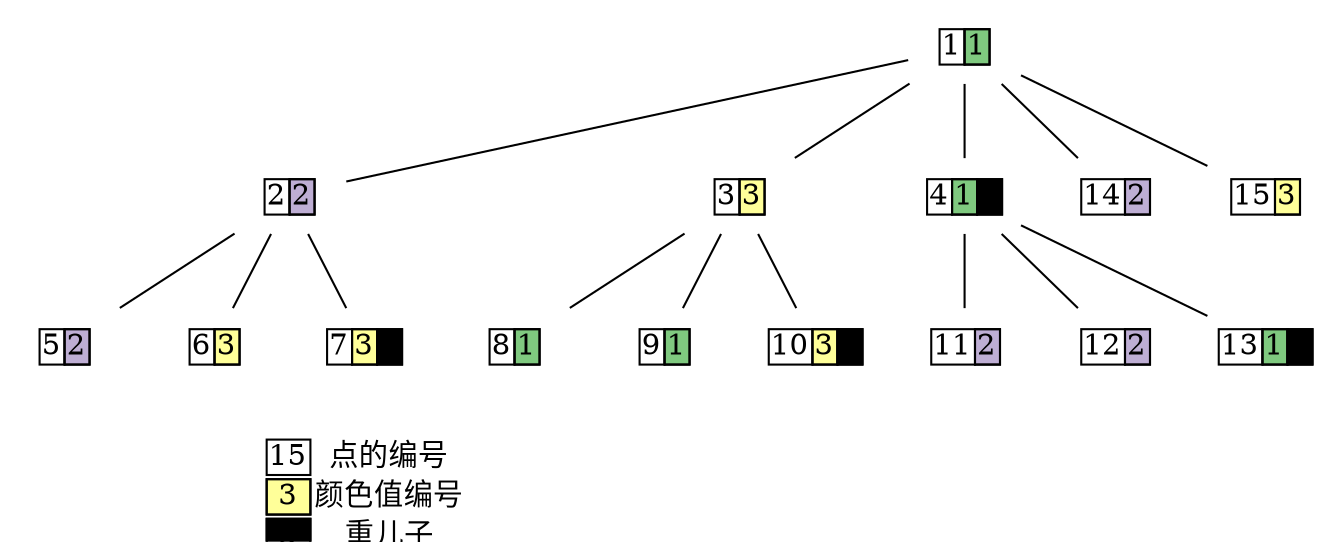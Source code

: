 graph cf600e {
    node[shape=plaintext fixedsize=true fillcolor=white colorscheme=accent8 ];
1--2;
1--3;
1--4;
1--14;
1--15;
2--5;
2--6;
2--7;
3--8;
3--9;
3--10;
4--11;
4--12;
4--13;
1[ label=< <TABLE CELLBORDER="1" BORDER="0" CELLSPACING="0" CELLPADDING="0"> <tr>
            <td PORT="" >1</td>
            <td PORT="" BGCOLOR="1">1</td>
        </tr> </TABLE> > ]
2[ label=< <TABLE CELLBORDER="1" BORDER="0" CELLSPACING="0" CELLPADDING="0"> <tr>
            <td PORT="" >2</td>
            <td PORT="" BGCOLOR="2">2</td>
        </tr> </TABLE> > ]
3[ label=< <TABLE CELLBORDER="1" BORDER="0" CELLSPACING="0" CELLPADDING="0"> <tr>
            <td PORT="" >3</td>
            <td PORT="" BGCOLOR="4">3</td>
        </tr> </TABLE> > ]
4[ label=< <TABLE CELLBORDER="1" BORDER="0" CELLSPACING="0" CELLPADDING="0"> <tr>
            <td PORT="" >4</td>
            <td PORT="" BGCOLOR="1">1</td>
            <td PORT="" BGCOLOR="9">h</td>
        </tr> </TABLE> > ]
5[ label=< <TABLE CELLBORDER="1" BORDER="0" CELLSPACING="0" CELLPADDING="0"> <tr>
            <td PORT="" >5</td>
            <td PORT="" BGCOLOR="2">2</td>
        </tr> </TABLE> > ]
6[ label=< <TABLE CELLBORDER="1" BORDER="0" CELLSPACING="0" CELLPADDING="0"> <tr>
            <td PORT="" >6</td>
            <td PORT="" BGCOLOR="4">3</td>
        </tr> </TABLE> > ]
7[ label=< <TABLE CELLBORDER="1" BORDER="0" CELLSPACING="0" CELLPADDING="0"> <tr>
            <td PORT="" >7</td>
            <td PORT="" BGCOLOR="4">3</td>
            <td PORT="" BGCOLOR="9">h</td>
        </tr> </TABLE> > ]
8[ label=< <TABLE CELLBORDER="1" BORDER="0" CELLSPACING="0" CELLPADDING="0"> <tr>
            <td PORT="" >8</td>
            <td PORT="" BGCOLOR="1">1</td>
        </tr> </TABLE> > ]
9[ label=< <TABLE CELLBORDER="1" BORDER="0" CELLSPACING="0" CELLPADDING="0"> <tr>
            <td PORT="" >9</td>
            <td PORT="" BGCOLOR="1">1</td>
        </tr> </TABLE> > ]
10[ label=< <TABLE CELLBORDER="1" BORDER="0" CELLSPACING="0" CELLPADDING="0"> <tr>
            <td PORT="" >10</td>
            <td PORT="" BGCOLOR="4">3</td>
            <td PORT="" BGCOLOR="9">h</td>
        </tr> </TABLE> > ]
11[ label=< <TABLE CELLBORDER="1" BORDER="0" CELLSPACING="0" CELLPADDING="0"> <tr>
            <td PORT="" >11</td>
            <td PORT="" BGCOLOR="2">2</td>
        </tr> </TABLE> > ]
12[ label=< <TABLE CELLBORDER="1" BORDER="0" CELLSPACING="0" CELLPADDING="0"> <tr>
            <td PORT="" >12</td>
            <td PORT="" BGCOLOR="2">2</td>
        </tr> </TABLE> > ]
13[ label=< <TABLE CELLBORDER="1" BORDER="0" CELLSPACING="0" CELLPADDING="0"> <tr>
            <td PORT="" >13</td>
            <td PORT="" BGCOLOR="1">1</td>
            <td PORT="" BGCOLOR="9">h</td>
        </tr> </TABLE> > ]
14[ label=< <TABLE CELLBORDER="1" BORDER="0" CELLSPACING="0" CELLPADDING="0"> <tr>
            <td PORT="" >14</td>
            <td PORT="" BGCOLOR="2">2</td>
        </tr> </TABLE> > ]
15[ label=< <TABLE CELLBORDER="1" BORDER="0" CELLSPACING="0" CELLPADDING="0"> <tr>
            <td PORT="" >15</td>
            <td PORT="" BGCOLOR="4">3</td>
        </tr> </TABLE> > ]
        7--16[style=invis];
16[ label=< <TABLE CELLBORDER="1" BORDER="0" CELLSPACING="2" CELLPADDING="0"> 
    <tr>
        <td PORT="" >15</td>
        <td BORDER="0" >点的编号</td>
    </tr> 
    <tr>
        <td PORT="" BGCOLOR="4">3</td>
        <td PORT="" BORDER="0">颜色值编号</td>
    </tr> 
    <tr>
        <td PORT="" BGCOLOR="9">3</td>
        <td PORT="" BORDER="0">重儿子</td>
    </tr> 
        </TABLE> > ]
}
